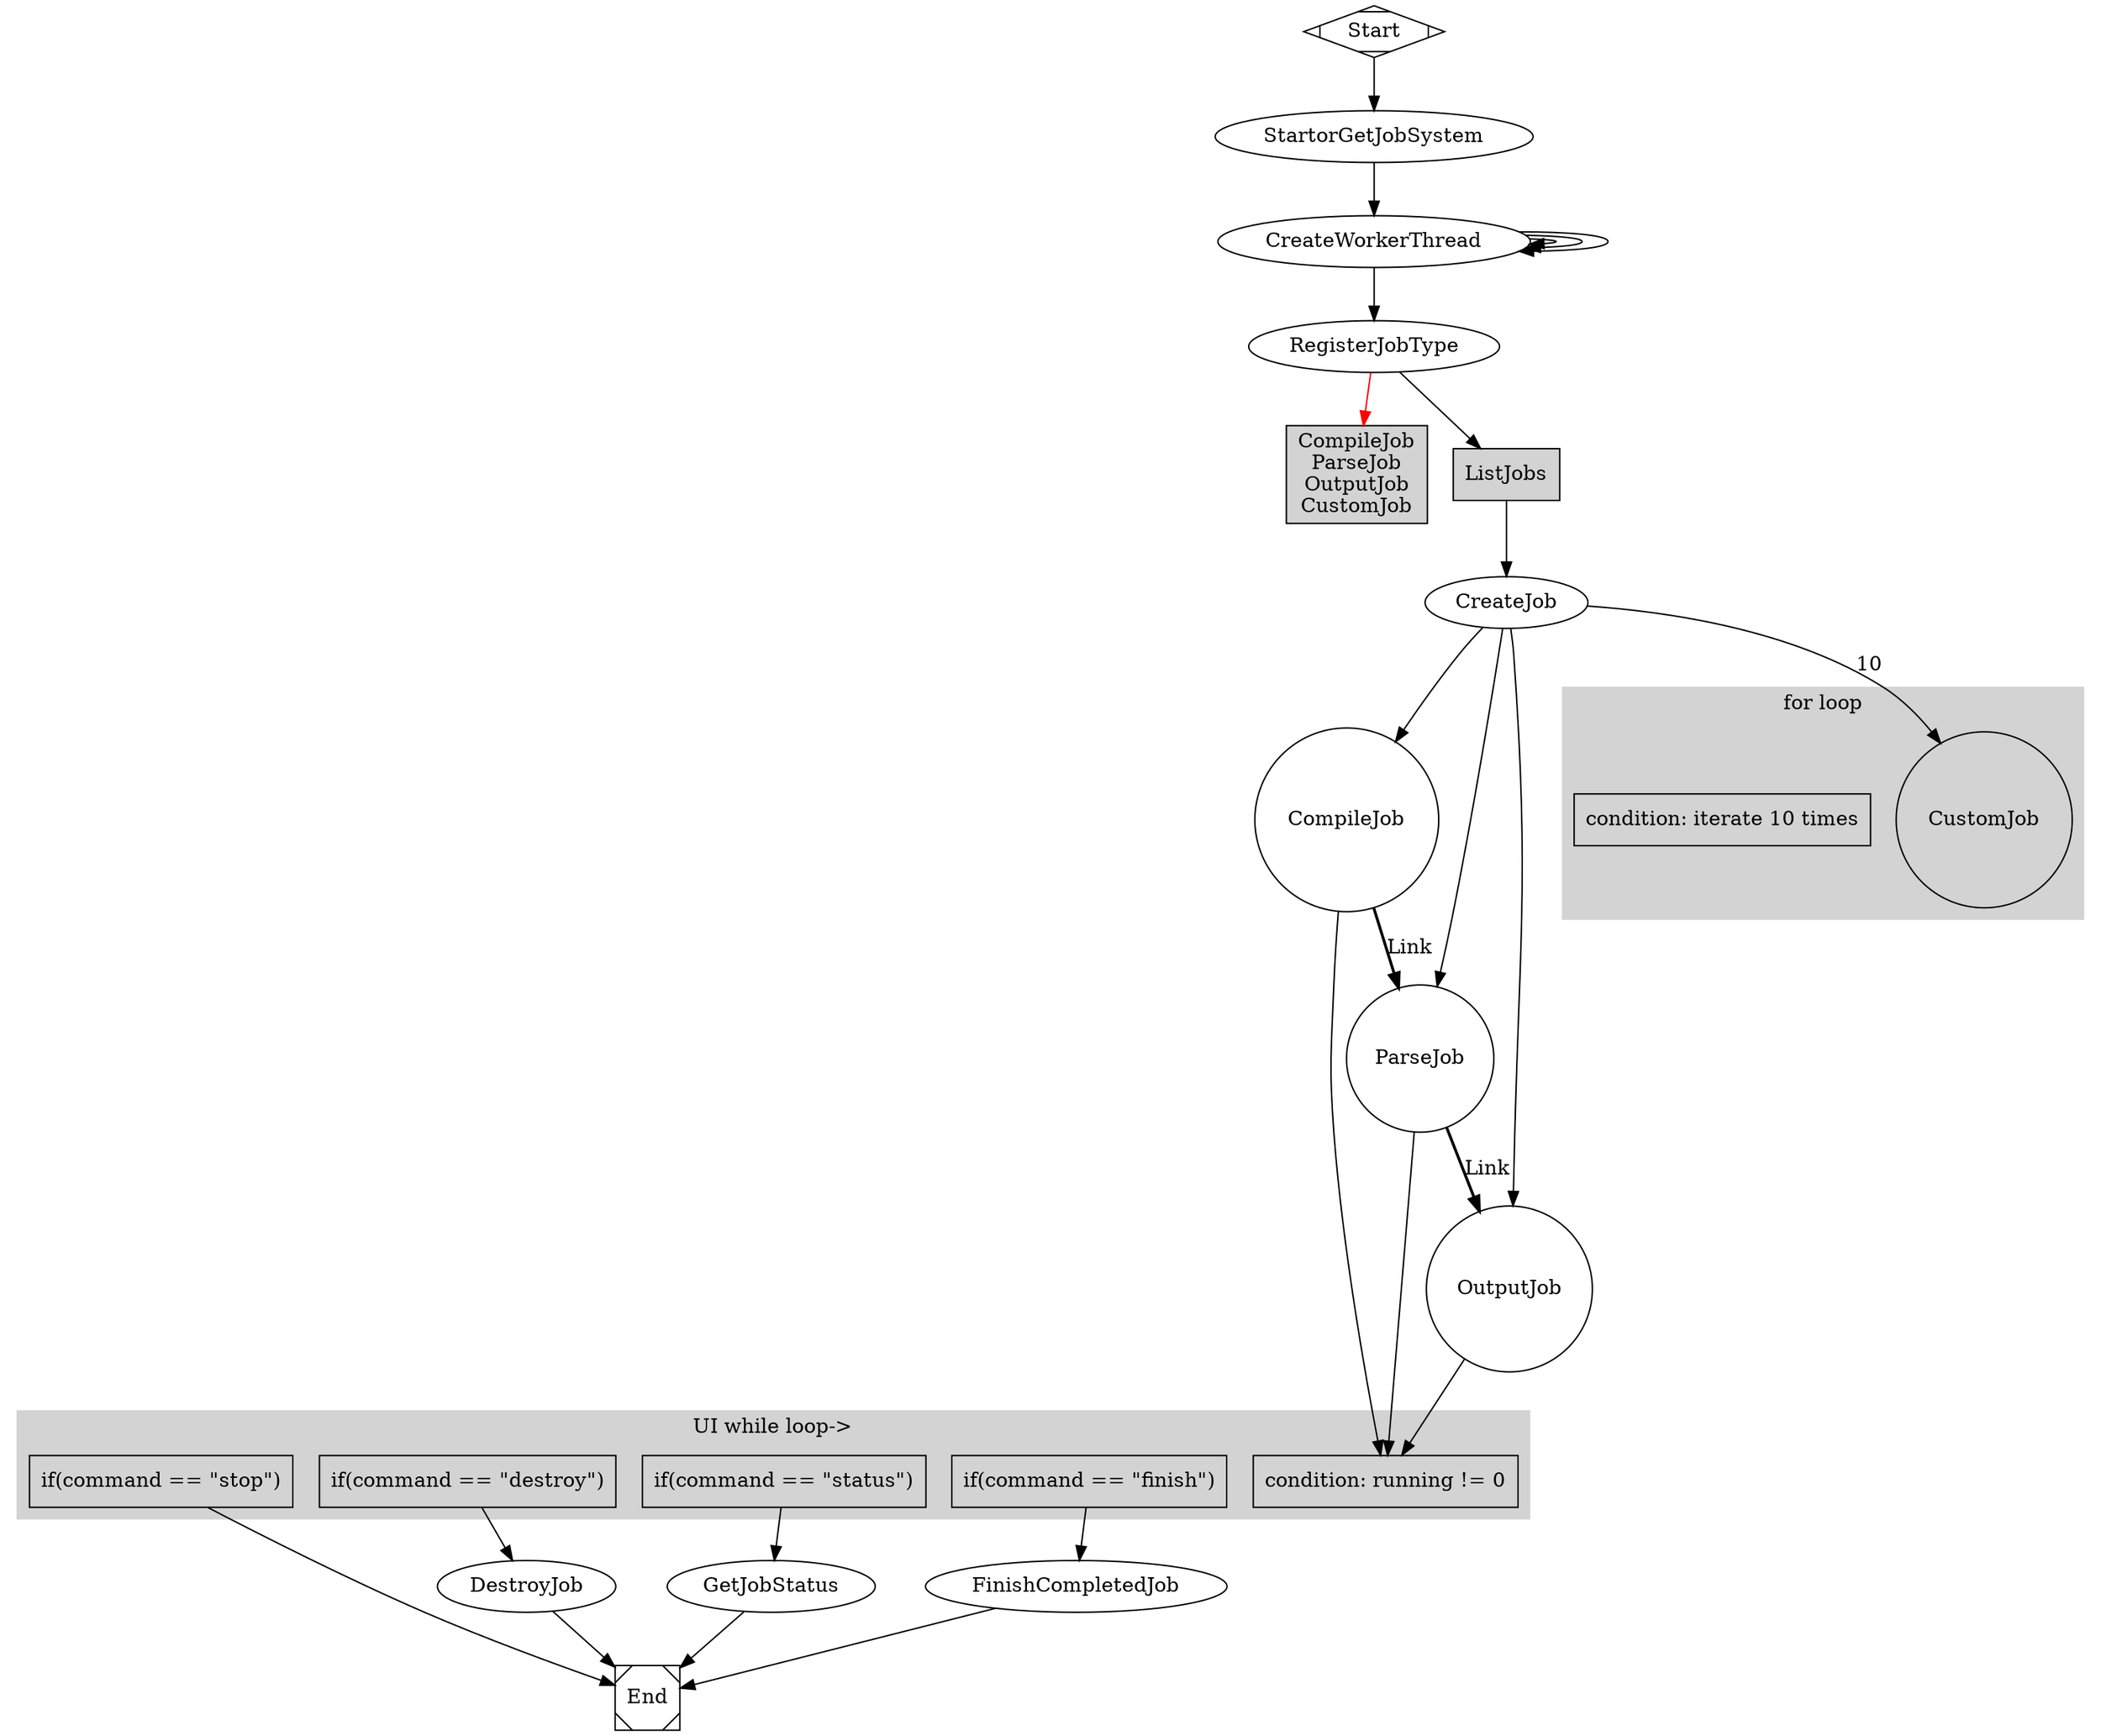 digraph G {
    Start [shape=Mdiamond]

    node [shape=oval]
    StartorGetJobSystem
    RegisterJobType
    CreateJob
    Start->StartorGetJobSystem
    StartorGetJobSystem->CreateWorkerThread
    CreateWorkerThread->CreateWorkerThread
    CreateWorkerThread->CreateWorkerThread
    CreateWorkerThread->CreateWorkerThread
    CreateWorkerThread->RegisterJobType 

    node [shape=box,style=filled]
    RegisterJobType->"CompileJob\nParseJob\nOutputJob\nCustomJob"[color = red]
    RegisterJobType->ListJobs
    ListJobs->CreateJob

    node [style = unfilled]

    node [shape=circle];
    CompileJob
    ParseJob
    OutputJob
    CustomJob

    subgraph cluster_0 {
        label="for loop"
        style=filled
        color=lightgrey
        node [shape=box]
        "condition: iterate 10 times"
        node [style=filled,color=white]

        CustomJob
    }

    CreateJob->CompileJob
    CreateJob->ParseJob
    CreateJob->OutputJob
    CreateJob->CustomJob[label = "10"]

    CompileJob->ParseJob[style=bold,label="Link"]
    ParseJob->OutputJob[style=bold,label="Link"]
    
    subgraph cluster_1 {
        label="UI while loop->";
        
        style=filled
        color=lightgrey
        node [shape=box]
        "condition: running != 0"
        "if(command == \"stop\")"
        "if(command == \"destroy\")"
        "if(command == \"status\")"
        "if(command == \"finish\")"
    }
    CompileJob -> "condition: running != 0"
    ParseJob -> "condition: running != 0"
    OutputJob -> "condition: running != 0"

    node [shape=oval]
    "if(command == \"stop\")" -> End
    "if(command == \"destroy\")" -> DestroyJob-> End
    "if(command == \"status\")" -> GetJobStatus-> End
    "if(command == \"finish\")" -> FinishCompletedJob->End;

    End [shape=Msquare]
}